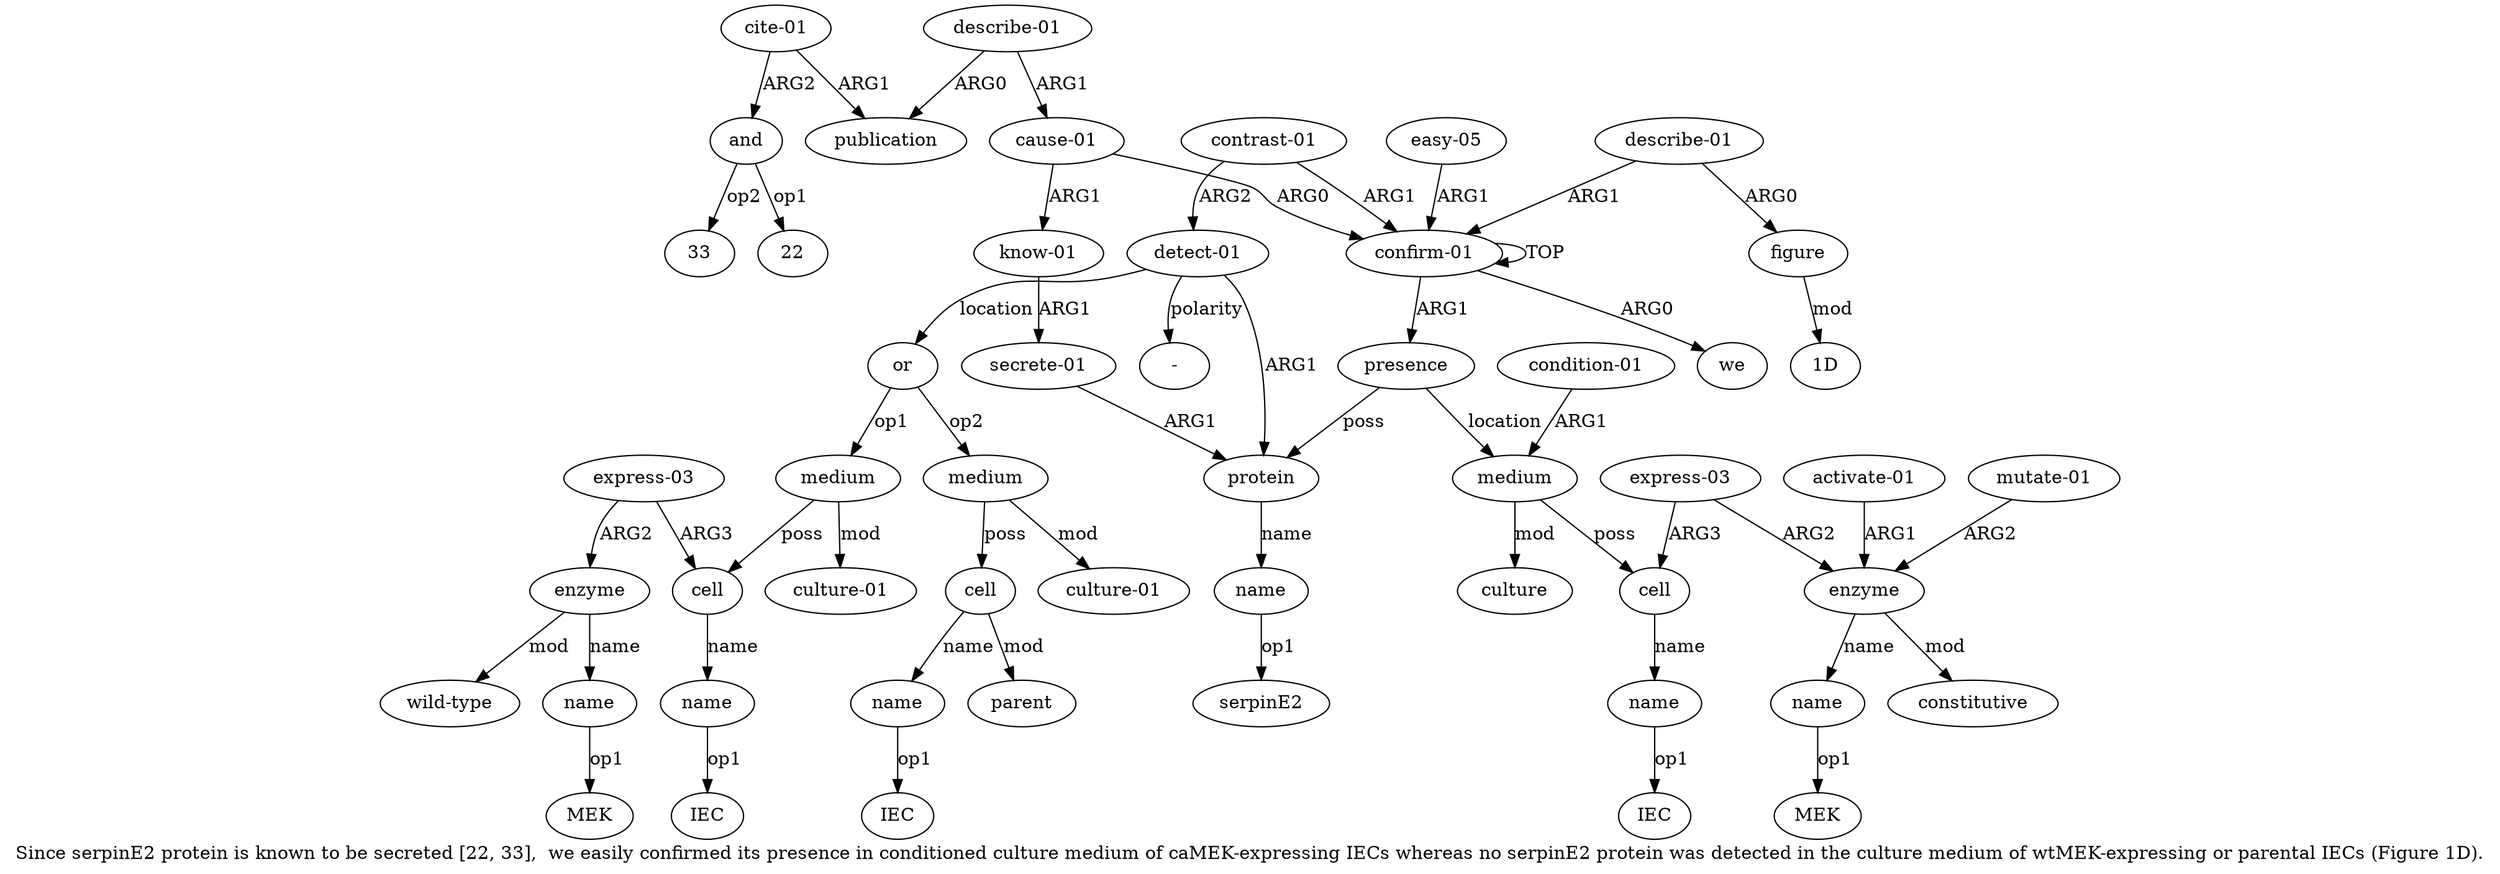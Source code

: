 digraph  {
	graph [label="Since serpinE2 protein is known to be secreted [22, 33],  we easily confirmed its presence in conditioned culture medium of caMEK-expressing \
IECs whereas no serpinE2 protein was detected in the culture medium of wtMEK-expressing or parental IECs (Figure 1D)."];
	node [label="\N"];
	a20	 [color=black,
		gold_ind=20,
		gold_label="know-01",
		label="know-01",
		test_ind=20,
		test_label="know-01"];
	a21	 [color=black,
		gold_ind=21,
		gold_label="secrete-01",
		label="secrete-01",
		test_ind=21,
		test_label="secrete-01"];
	a20 -> a21 [key=0,
	color=black,
	gold_label=ARG1,
	label=ARG1,
	test_label=ARG1];
a3 [color=black,
	gold_ind=3,
	gold_label=protein,
	label=protein,
	test_ind=3,
	test_label=protein];
a21 -> a3 [key=0,
color=black,
gold_label=ARG1,
label=ARG1,
test_label=ARG1];
a22 [color=black,
gold_ind=22,
gold_label="describe-01",
label="describe-01",
test_ind=22,
test_label="describe-01"];
a23 [color=black,
gold_ind=23,
gold_label=publication,
label=publication,
test_ind=23,
test_label=publication];
a22 -> a23 [key=0,
color=black,
gold_label=ARG0,
label=ARG0,
test_label=ARG0];
a19 [color=black,
gold_ind=19,
gold_label="cause-01",
label="cause-01",
test_ind=19,
test_label="cause-01"];
a22 -> a19 [key=0,
color=black,
gold_label=ARG1,
label=ARG1,
test_label=ARG1];
a24 [color=black,
gold_ind=24,
gold_label="cite-01",
label="cite-01",
test_ind=24,
test_label="cite-01"];
a24 -> a23 [key=0,
color=black,
gold_label=ARG1,
label=ARG1,
test_label=ARG1];
a25 [color=black,
gold_ind=25,
gold_label=and,
label=and,
test_ind=25,
test_label=and];
a24 -> a25 [key=0,
color=black,
gold_label=ARG2,
label=ARG2,
test_label=ARG2];
"a25 22" [color=black,
gold_ind=-1,
gold_label=22,
label=22,
test_ind=-1,
test_label=22];
a25 -> "a25 22" [key=0,
color=black,
gold_label=op1,
label=op1,
test_label=op1];
"a25 33" [color=black,
gold_ind=-1,
gold_label=33,
label=33,
test_ind=-1,
test_label=33];
a25 -> "a25 33" [key=0,
color=black,
gold_label=op2,
label=op2,
test_label=op2];
a26 [color=black,
gold_ind=26,
gold_label="contrast-01",
label="contrast-01",
test_ind=26,
test_label="contrast-01"];
a27 [color=black,
gold_ind=27,
gold_label="detect-01",
label="detect-01",
test_ind=27,
test_label="detect-01"];
a26 -> a27 [key=0,
color=black,
gold_label=ARG2,
label=ARG2,
test_label=ARG2];
a0 [color=black,
gold_ind=0,
gold_label="confirm-01",
label="confirm-01",
test_ind=0,
test_label="confirm-01"];
a26 -> a0 [key=0,
color=black,
gold_label=ARG1,
label=ARG1,
test_label=ARG1];
a28 [color=black,
gold_ind=28,
gold_label=or,
label=or,
test_ind=28,
test_label=or];
a27 -> a28 [key=0,
color=black,
gold_label=location,
label=location,
test_label=location];
"a27 -" [color=black,
gold_ind=-1,
gold_label="-",
label="-",
test_ind=-1,
test_label="-"];
a27 -> "a27 -" [key=0,
color=black,
gold_label=polarity,
label=polarity,
test_label=polarity];
a27 -> a3 [key=0,
color=black,
gold_label=ARG1,
label=ARG1,
test_label=ARG1];
a29 [color=black,
gold_ind=29,
gold_label=medium,
label=medium,
test_ind=29,
test_label=medium];
a28 -> a29 [key=0,
color=black,
gold_label=op1,
label=op1,
test_label=op1];
a37 [color=black,
gold_ind=37,
gold_label=medium,
label=medium,
test_ind=37,
test_label=medium];
a28 -> a37 [key=0,
color=black,
gold_label=op2,
label=op2,
test_label=op2];
a31 [color=black,
gold_ind=31,
gold_label=cell,
label=cell,
test_ind=31,
test_label=cell];
a29 -> a31 [key=0,
color=black,
gold_label=poss,
label=poss,
test_label=poss];
a30 [color=black,
gold_ind=30,
gold_label="culture-01",
label="culture-01",
test_ind=30,
test_label="culture-01"];
a29 -> a30 [key=0,
color=black,
gold_label=mod,
label=mod,
test_label=mod];
"a17 1D" [color=black,
gold_ind=-1,
gold_label="1D",
label="1D",
test_ind=-1,
test_label="1D"];
a32 [color=black,
gold_ind=32,
gold_label=name,
label=name,
test_ind=32,
test_label=name];
a31 -> a32 [key=0,
color=black,
gold_label=name,
label=name,
test_label=name];
"a40 IEC" [color=black,
gold_ind=-1,
gold_label=IEC,
label=IEC,
test_ind=-1,
test_label=IEC];
"a12 MEK" [color=black,
gold_ind=-1,
gold_label=MEK,
label=MEK,
test_ind=-1,
test_label=MEK];
"a32 IEC" [color=black,
gold_ind=-1,
gold_label=IEC,
label=IEC,
test_ind=-1,
test_label=IEC];
a39 [color=black,
gold_ind=39,
gold_label=cell,
label=cell,
test_ind=39,
test_label=cell];
a37 -> a39 [key=0,
color=black,
gold_label=poss,
label=poss,
test_label=poss];
a38 [color=black,
gold_ind=38,
gold_label="culture-01",
label="culture-01",
test_ind=38,
test_label="culture-01"];
a37 -> a38 [key=0,
color=black,
gold_label=mod,
label=mod,
test_label=mod];
a36 [color=black,
gold_ind=36,
gold_label="wild-type",
label="wild-type",
test_ind=36,
test_label="wild-type"];
a33 [color=black,
gold_ind=33,
gold_label="express-03",
label="express-03",
test_ind=33,
test_label="express-03"];
a33 -> a31 [key=0,
color=black,
gold_label=ARG3,
label=ARG3,
test_label=ARG3];
a34 [color=black,
gold_ind=34,
gold_label=enzyme,
label=enzyme,
test_ind=34,
test_label=enzyme];
a33 -> a34 [key=0,
color=black,
gold_label=ARG2,
label=ARG2,
test_label=ARG2];
"a9 IEC" [color=black,
gold_ind=-1,
gold_label=IEC,
label=IEC,
test_ind=-1,
test_label=IEC];
"a4 serpinE2" [color=black,
gold_ind=-1,
gold_label=serpinE2,
label=serpinE2,
test_ind=-1,
test_label=serpinE2];
a35 [color=black,
gold_ind=35,
gold_label=name,
label=name,
test_ind=35,
test_label=name];
"a35 MEK" [color=black,
gold_ind=-1,
gold_label=MEK,
label=MEK,
test_ind=-1,
test_label=MEK];
a35 -> "a35 MEK" [key=0,
color=black,
gold_label=op1,
label=op1,
test_label=op1];
a34 -> a36 [key=0,
color=black,
gold_label=mod,
label=mod,
test_label=mod];
a34 -> a35 [key=0,
color=black,
gold_label=name,
label=name,
test_label=name];
a32 -> "a32 IEC" [key=0,
color=black,
gold_label=op1,
label=op1,
test_label=op1];
a15 [color=black,
gold_ind=15,
gold_label="activate-01",
label="activate-01",
test_ind=15,
test_label="activate-01"];
a11 [color=black,
gold_ind=11,
gold_label=enzyme,
label=enzyme,
test_ind=11,
test_label=enzyme];
a15 -> a11 [key=0,
color=black,
gold_label=ARG1,
label=ARG1,
test_label=ARG1];
a14 [color=black,
gold_ind=14,
gold_label=constitutive,
label=constitutive,
test_ind=14,
test_label=constitutive];
a17 [color=black,
gold_ind=17,
gold_label=figure,
label=figure,
test_ind=17,
test_label=figure];
a17 -> "a17 1D" [key=0,
color=black,
gold_label=mod,
label=mod,
test_label=mod];
a16 [color=black,
gold_ind=16,
gold_label="describe-01",
label="describe-01",
test_ind=16,
test_label="describe-01"];
a16 -> a17 [key=0,
color=black,
gold_label=ARG0,
label=ARG0,
test_label=ARG0];
a16 -> a0 [key=0,
color=black,
gold_label=ARG1,
label=ARG1,
test_label=ARG1];
a11 -> a14 [key=0,
color=black,
gold_label=mod,
label=mod,
test_label=mod];
a12 [color=black,
gold_ind=12,
gold_label=name,
label=name,
test_ind=12,
test_label=name];
a11 -> a12 [key=0,
color=black,
gold_label=name,
label=name,
test_label=name];
a10 [color=black,
gold_ind=10,
gold_label="express-03",
label="express-03",
test_ind=10,
test_label="express-03"];
a10 -> a11 [key=0,
color=black,
gold_label=ARG2,
label=ARG2,
test_label=ARG2];
a8 [color=black,
gold_ind=8,
gold_label=cell,
label=cell,
test_ind=8,
test_label=cell];
a10 -> a8 [key=0,
color=black,
gold_label=ARG3,
label=ARG3,
test_label=ARG3];
a13 [color=black,
gold_ind=13,
gold_label="mutate-01",
label="mutate-01",
test_ind=13,
test_label="mutate-01"];
a13 -> a11 [key=0,
color=black,
gold_label=ARG2,
label=ARG2,
test_label=ARG2];
a12 -> "a12 MEK" [key=0,
color=black,
gold_label=op1,
label=op1,
test_label=op1];
a40 [color=black,
gold_ind=40,
gold_label=name,
label=name,
test_ind=40,
test_label=name];
a39 -> a40 [key=0,
color=black,
gold_label=name,
label=name,
test_label=name];
a41 [color=black,
gold_ind=41,
gold_label=parent,
label=parent,
test_ind=41,
test_label=parent];
a39 -> a41 [key=0,
color=black,
gold_label=mod,
label=mod,
test_label=mod];
a19 -> a20 [key=0,
color=black,
gold_label=ARG1,
label=ARG1,
test_label=ARG1];
a19 -> a0 [key=0,
color=black,
gold_label=ARG0,
label=ARG0,
test_label=ARG0];
a18 [color=black,
gold_ind=18,
gold_label="easy-05",
label="easy-05",
test_ind=18,
test_label="easy-05"];
a18 -> a0 [key=0,
color=black,
gold_label=ARG1,
label=ARG1,
test_label=ARG1];
a1 [color=black,
gold_ind=1,
gold_label=we,
label=we,
test_ind=1,
test_label=we];
a0 -> a1 [key=0,
color=black,
gold_label=ARG0,
label=ARG0,
test_label=ARG0];
a0 -> a0 [key=0,
color=black,
gold_label=TOP,
label=TOP,
test_label=TOP];
a2 [color=black,
gold_ind=2,
gold_label=presence,
label=presence,
test_ind=2,
test_label=presence];
a0 -> a2 [key=0,
color=black,
gold_label=ARG1,
label=ARG1,
test_label=ARG1];
a4 [color=black,
gold_ind=4,
gold_label=name,
label=name,
test_ind=4,
test_label=name];
a3 -> a4 [key=0,
color=black,
gold_label=name,
label=name,
test_label=name];
a2 -> a3 [key=0,
color=black,
gold_label=poss,
label=poss,
test_label=poss];
a5 [color=black,
gold_ind=5,
gold_label=medium,
label=medium,
test_ind=5,
test_label=medium];
a2 -> a5 [key=0,
color=black,
gold_label=location,
label=location,
test_label=location];
a6 [color=black,
gold_ind=6,
gold_label=culture,
label=culture,
test_ind=6,
test_label=culture];
a5 -> a6 [key=0,
color=black,
gold_label=mod,
label=mod,
test_label=mod];
a5 -> a8 [key=0,
color=black,
gold_label=poss,
label=poss,
test_label=poss];
a4 -> "a4 serpinE2" [key=0,
color=black,
gold_label=op1,
label=op1,
test_label=op1];
a7 [color=black,
gold_ind=7,
gold_label="condition-01",
label="condition-01",
test_ind=7,
test_label="condition-01"];
a7 -> a5 [key=0,
color=black,
gold_label=ARG1,
label=ARG1,
test_label=ARG1];
a9 [color=black,
gold_ind=9,
gold_label=name,
label=name,
test_ind=9,
test_label=name];
a9 -> "a9 IEC" [key=0,
color=black,
gold_label=op1,
label=op1,
test_label=op1];
a8 -> a9 [key=0,
color=black,
gold_label=name,
label=name,
test_label=name];
a40 -> "a40 IEC" [key=0,
color=black,
gold_label=op1,
label=op1,
test_label=op1];
}
